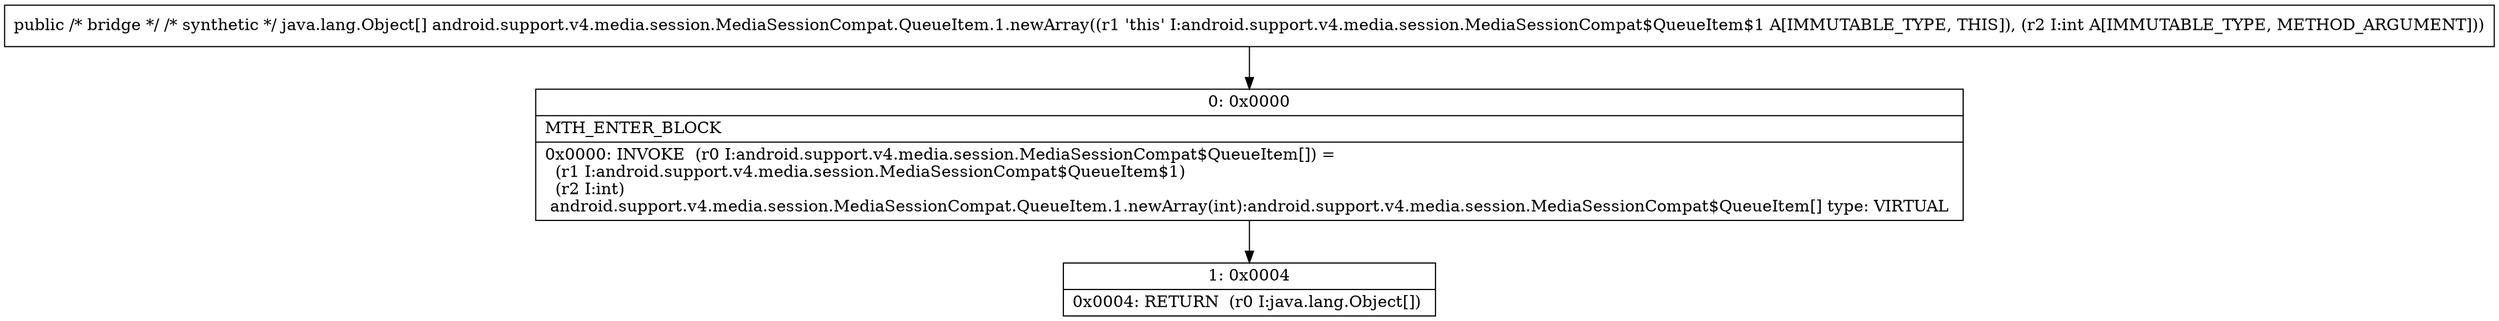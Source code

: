 digraph "CFG forandroid.support.v4.media.session.MediaSessionCompat.QueueItem.1.newArray(I)[Ljava\/lang\/Object;" {
Node_0 [shape=record,label="{0\:\ 0x0000|MTH_ENTER_BLOCK\l|0x0000: INVOKE  (r0 I:android.support.v4.media.session.MediaSessionCompat$QueueItem[]) = \l  (r1 I:android.support.v4.media.session.MediaSessionCompat$QueueItem$1)\l  (r2 I:int)\l android.support.v4.media.session.MediaSessionCompat.QueueItem.1.newArray(int):android.support.v4.media.session.MediaSessionCompat$QueueItem[] type: VIRTUAL \l}"];
Node_1 [shape=record,label="{1\:\ 0x0004|0x0004: RETURN  (r0 I:java.lang.Object[]) \l}"];
MethodNode[shape=record,label="{public \/* bridge *\/ \/* synthetic *\/ java.lang.Object[] android.support.v4.media.session.MediaSessionCompat.QueueItem.1.newArray((r1 'this' I:android.support.v4.media.session.MediaSessionCompat$QueueItem$1 A[IMMUTABLE_TYPE, THIS]), (r2 I:int A[IMMUTABLE_TYPE, METHOD_ARGUMENT])) }"];
MethodNode -> Node_0;
Node_0 -> Node_1;
}

